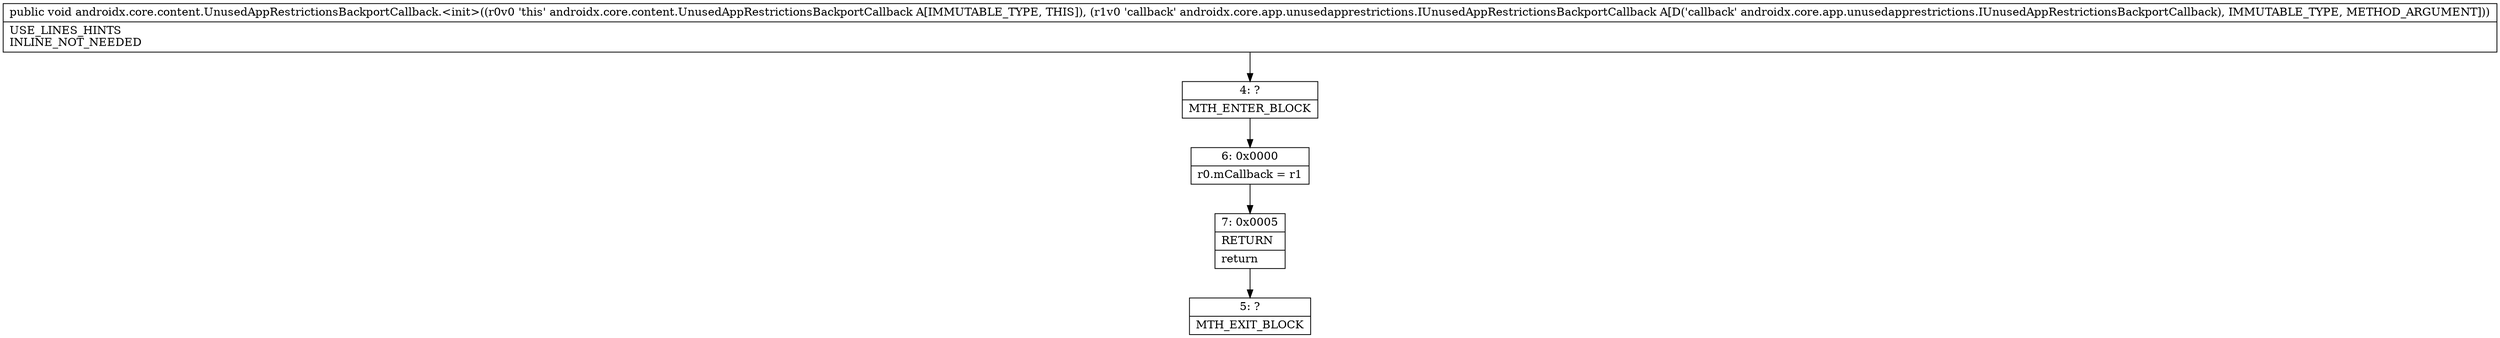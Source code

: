 digraph "CFG forandroidx.core.content.UnusedAppRestrictionsBackportCallback.\<init\>(Landroidx\/core\/app\/unusedapprestrictions\/IUnusedAppRestrictionsBackportCallback;)V" {
Node_4 [shape=record,label="{4\:\ ?|MTH_ENTER_BLOCK\l}"];
Node_6 [shape=record,label="{6\:\ 0x0000|r0.mCallback = r1\l}"];
Node_7 [shape=record,label="{7\:\ 0x0005|RETURN\l|return\l}"];
Node_5 [shape=record,label="{5\:\ ?|MTH_EXIT_BLOCK\l}"];
MethodNode[shape=record,label="{public void androidx.core.content.UnusedAppRestrictionsBackportCallback.\<init\>((r0v0 'this' androidx.core.content.UnusedAppRestrictionsBackportCallback A[IMMUTABLE_TYPE, THIS]), (r1v0 'callback' androidx.core.app.unusedapprestrictions.IUnusedAppRestrictionsBackportCallback A[D('callback' androidx.core.app.unusedapprestrictions.IUnusedAppRestrictionsBackportCallback), IMMUTABLE_TYPE, METHOD_ARGUMENT]))  | USE_LINES_HINTS\lINLINE_NOT_NEEDED\l}"];
MethodNode -> Node_4;Node_4 -> Node_6;
Node_6 -> Node_7;
Node_7 -> Node_5;
}

